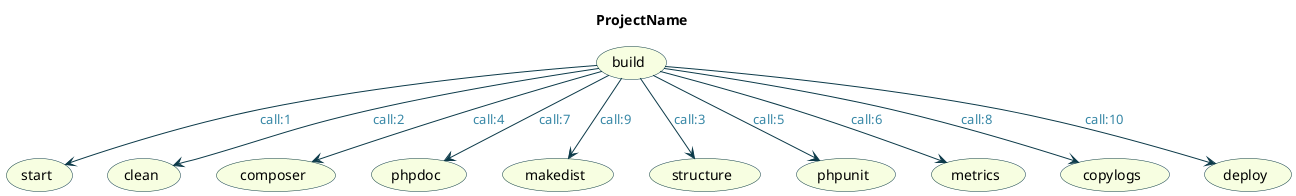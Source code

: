 @startuml

title ProjectName
skinparam Arrow {
    Color #0C3A49
    FontColor #3787A6
}
skinparam Usecase {
    BackgroundColor #F7FEE1
    BorderColor #0C3A49
}

(build)
(start)
(clean)
(composer)
(phpdoc)
(makedist)
(structure)
(phpunit)
(metrics)
(copylogs)
(deploy)

(build) --> (start) : call:1
(build) --> (clean) : call:2
(build) --> (structure) : call:3
(build) --> (composer) : call:4
(build) --> (phpunit) : call:5
(build) --> (metrics) : call:6
(build) --> (phpdoc) : call:7
(build) --> (copylogs) : call:8
(build) --> (makedist) : call:9
(build) --> (deploy) : call:10
@enduml
